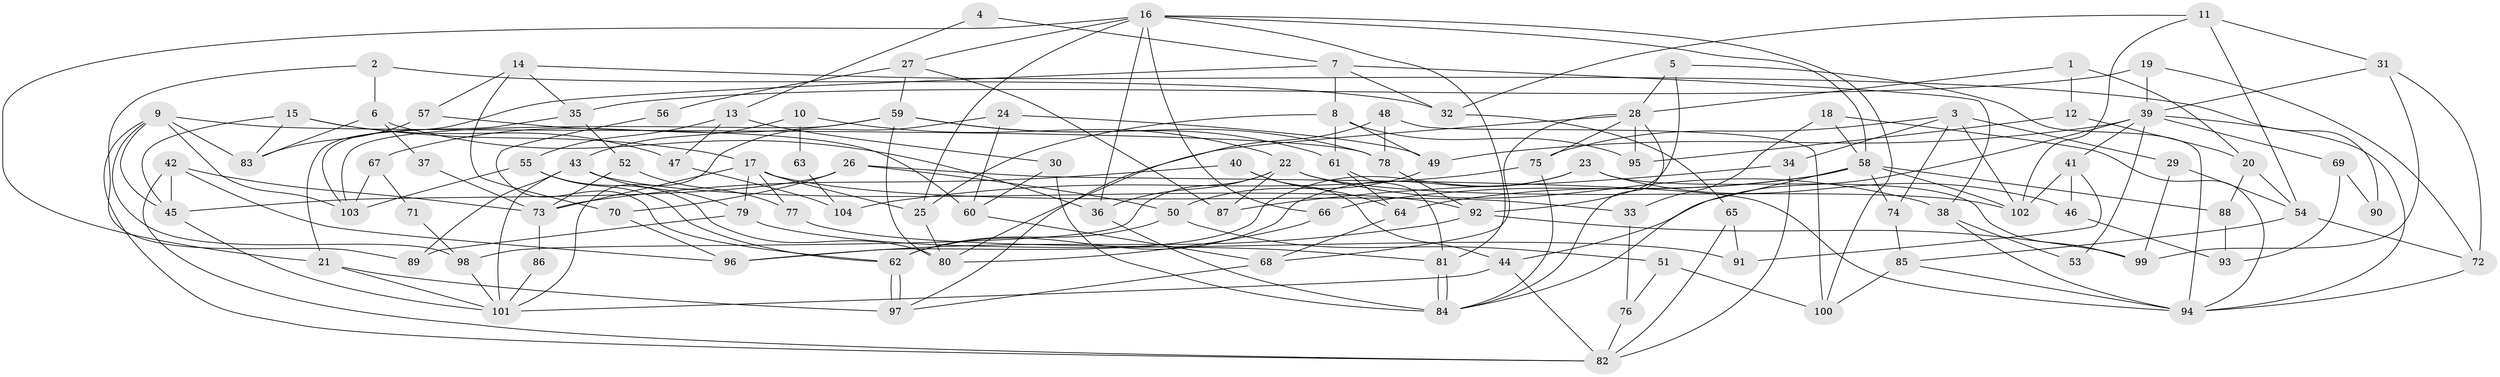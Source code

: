 // Generated by graph-tools (version 1.1) at 2025/51/03/09/25 04:51:49]
// undirected, 104 vertices, 208 edges
graph export_dot {
graph [start="1"]
  node [color=gray90,style=filled];
  1;
  2;
  3;
  4;
  5;
  6;
  7;
  8;
  9;
  10;
  11;
  12;
  13;
  14;
  15;
  16;
  17;
  18;
  19;
  20;
  21;
  22;
  23;
  24;
  25;
  26;
  27;
  28;
  29;
  30;
  31;
  32;
  33;
  34;
  35;
  36;
  37;
  38;
  39;
  40;
  41;
  42;
  43;
  44;
  45;
  46;
  47;
  48;
  49;
  50;
  51;
  52;
  53;
  54;
  55;
  56;
  57;
  58;
  59;
  60;
  61;
  62;
  63;
  64;
  65;
  66;
  67;
  68;
  69;
  70;
  71;
  72;
  73;
  74;
  75;
  76;
  77;
  78;
  79;
  80;
  81;
  82;
  83;
  84;
  85;
  86;
  87;
  88;
  89;
  90;
  91;
  92;
  93;
  94;
  95;
  96;
  97;
  98;
  99;
  100;
  101;
  102;
  103;
  104;
  1 -- 28;
  1 -- 20;
  1 -- 12;
  2 -- 32;
  2 -- 6;
  2 -- 89;
  3 -- 75;
  3 -- 74;
  3 -- 29;
  3 -- 34;
  3 -- 102;
  4 -- 7;
  4 -- 13;
  5 -- 28;
  5 -- 92;
  5 -- 94;
  6 -- 36;
  6 -- 83;
  6 -- 37;
  7 -- 21;
  7 -- 8;
  7 -- 32;
  7 -- 38;
  8 -- 25;
  8 -- 61;
  8 -- 49;
  8 -- 95;
  9 -- 45;
  9 -- 78;
  9 -- 82;
  9 -- 83;
  9 -- 98;
  9 -- 103;
  10 -- 22;
  10 -- 43;
  10 -- 63;
  11 -- 102;
  11 -- 32;
  11 -- 31;
  11 -- 54;
  12 -- 95;
  12 -- 20;
  13 -- 55;
  13 -- 30;
  13 -- 47;
  14 -- 57;
  14 -- 35;
  14 -- 70;
  14 -- 90;
  15 -- 45;
  15 -- 17;
  15 -- 47;
  15 -- 83;
  16 -- 66;
  16 -- 58;
  16 -- 21;
  16 -- 25;
  16 -- 27;
  16 -- 36;
  16 -- 81;
  16 -- 100;
  17 -- 25;
  17 -- 79;
  17 -- 33;
  17 -- 73;
  17 -- 77;
  18 -- 58;
  18 -- 94;
  18 -- 33;
  19 -- 35;
  19 -- 72;
  19 -- 39;
  20 -- 54;
  20 -- 88;
  21 -- 97;
  21 -- 101;
  22 -- 38;
  22 -- 102;
  22 -- 36;
  22 -- 87;
  22 -- 98;
  23 -- 99;
  23 -- 62;
  23 -- 46;
  23 -- 96;
  24 -- 49;
  24 -- 101;
  24 -- 60;
  25 -- 80;
  26 -- 94;
  26 -- 45;
  26 -- 50;
  26 -- 70;
  27 -- 87;
  27 -- 56;
  27 -- 59;
  28 -- 84;
  28 -- 80;
  28 -- 68;
  28 -- 75;
  28 -- 95;
  29 -- 54;
  29 -- 99;
  30 -- 60;
  30 -- 84;
  31 -- 39;
  31 -- 72;
  31 -- 99;
  32 -- 65;
  33 -- 76;
  34 -- 82;
  34 -- 87;
  35 -- 103;
  35 -- 52;
  36 -- 84;
  37 -- 73;
  38 -- 94;
  38 -- 53;
  39 -- 44;
  39 -- 41;
  39 -- 49;
  39 -- 53;
  39 -- 69;
  39 -- 94;
  40 -- 73;
  40 -- 44;
  40 -- 64;
  41 -- 102;
  41 -- 46;
  41 -- 91;
  42 -- 82;
  42 -- 96;
  42 -- 45;
  42 -- 73;
  43 -- 92;
  43 -- 101;
  43 -- 79;
  43 -- 89;
  44 -- 101;
  44 -- 82;
  45 -- 101;
  46 -- 93;
  47 -- 104;
  48 -- 78;
  48 -- 100;
  48 -- 97;
  49 -- 50;
  50 -- 51;
  50 -- 62;
  51 -- 100;
  51 -- 76;
  52 -- 73;
  52 -- 77;
  54 -- 72;
  54 -- 85;
  55 -- 62;
  55 -- 103;
  55 -- 80;
  56 -- 62;
  57 -- 83;
  57 -- 60;
  58 -- 64;
  58 -- 84;
  58 -- 66;
  58 -- 74;
  58 -- 88;
  58 -- 102;
  59 -- 61;
  59 -- 67;
  59 -- 78;
  59 -- 80;
  59 -- 103;
  60 -- 68;
  61 -- 81;
  61 -- 64;
  62 -- 97;
  62 -- 97;
  63 -- 104;
  64 -- 68;
  65 -- 82;
  65 -- 91;
  66 -- 80;
  67 -- 103;
  67 -- 71;
  68 -- 97;
  69 -- 93;
  69 -- 90;
  70 -- 96;
  71 -- 98;
  72 -- 94;
  73 -- 86;
  74 -- 85;
  75 -- 84;
  75 -- 104;
  76 -- 82;
  77 -- 81;
  78 -- 92;
  79 -- 89;
  79 -- 91;
  81 -- 84;
  81 -- 84;
  85 -- 94;
  85 -- 100;
  86 -- 101;
  88 -- 93;
  92 -- 96;
  92 -- 99;
  98 -- 101;
}
